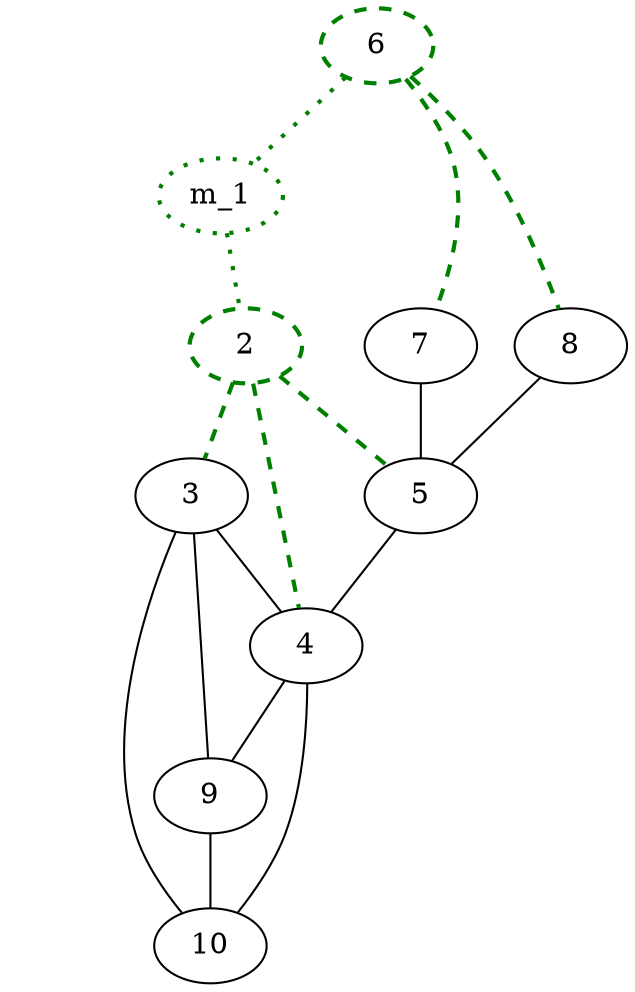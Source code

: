 graph G
{
6--1[color=transparent];
1--2[color=transparent];
1[fontcolor=transparent, color=transparent];
6--m_1 [color="#008000", style="dotted, bold"];
m_1--2 [color="#008000", style="dotted, bold"];
m_1 [color="#008000", style="dotted, bold"];
6--11[color=transparent];
11--2[color=transparent];
11[fontcolor=transparent, color=transparent];
6--7[color="#008000", style="dashed, bold"];
7--5;
6--8[color="#008000", style="dashed, bold"];
6 [color="#008000", style="dashed, bold"];
8--5;
2--3[color="#008000", style="dashed, bold"];
2--4[color="#008000", style="dashed, bold"];
2--5[color="#008000", style="dashed, bold"];
2 [color="#008000", style="dashed, bold"];
5--4;
3--4;
3--9;
3--10;
4--10;
4--9;
9--10;
graph[damping="G"]
}